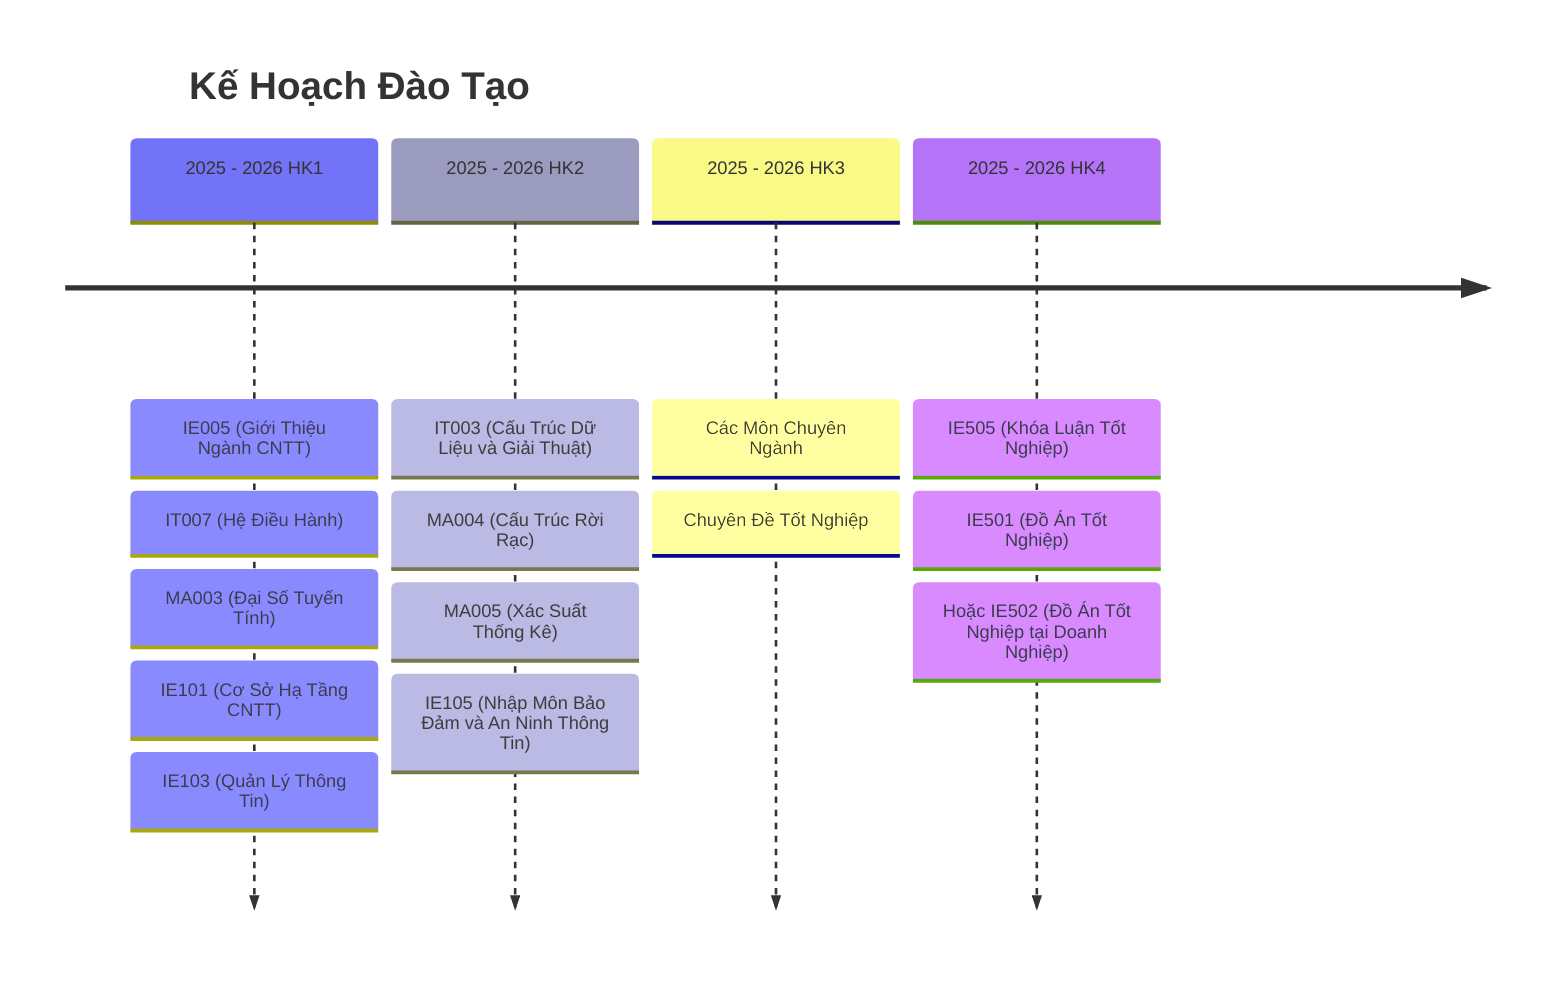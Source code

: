 ---
config:
  theme: neo
---
timeline
    title Kế Hoạch Đào Tạo
    2025 - 2026 HK1 : IE005 (Giới Thiệu Ngành CNTT)
        : IT007 (Hệ Điều Hành)
        : MA003 (Đại Số Tuyến Tính)
        : IE101 (Cơ Sở Hạ Tầng CNTT)
        : IE103 (Quản Lý Thông Tin)
    2025 - 2026 HK2 : IT003 (Cấu Trúc Dữ Liệu và Giải Thuật)
         : MA004 (Cấu Trúc Rời Rạc)
         : MA005 (Xác Suất Thống Kê)
         : IE105 (Nhập Môn Bảo Đảm và An Ninh Thông Tin)
    2025 - 2026 HK3 : Các Môn Chuyên Ngành
        : Chuyên Đề Tốt Nghiệp
    2025 - 2026 HK4 : IE505 (Khóa Luận Tốt Nghiệp)
        : IE501 (Đồ Án Tốt Nghiệp)
        : Hoặc IE502 (Đồ Án Tốt Nghiệp tại Doanh Nghiệp)